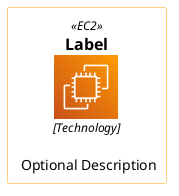 @startuml
!include <awslib/AWSCommon>
!include <awslib/Compute/EC2>

EC2(ec2, "Label", "Technology", "Optional Description")
@enduml